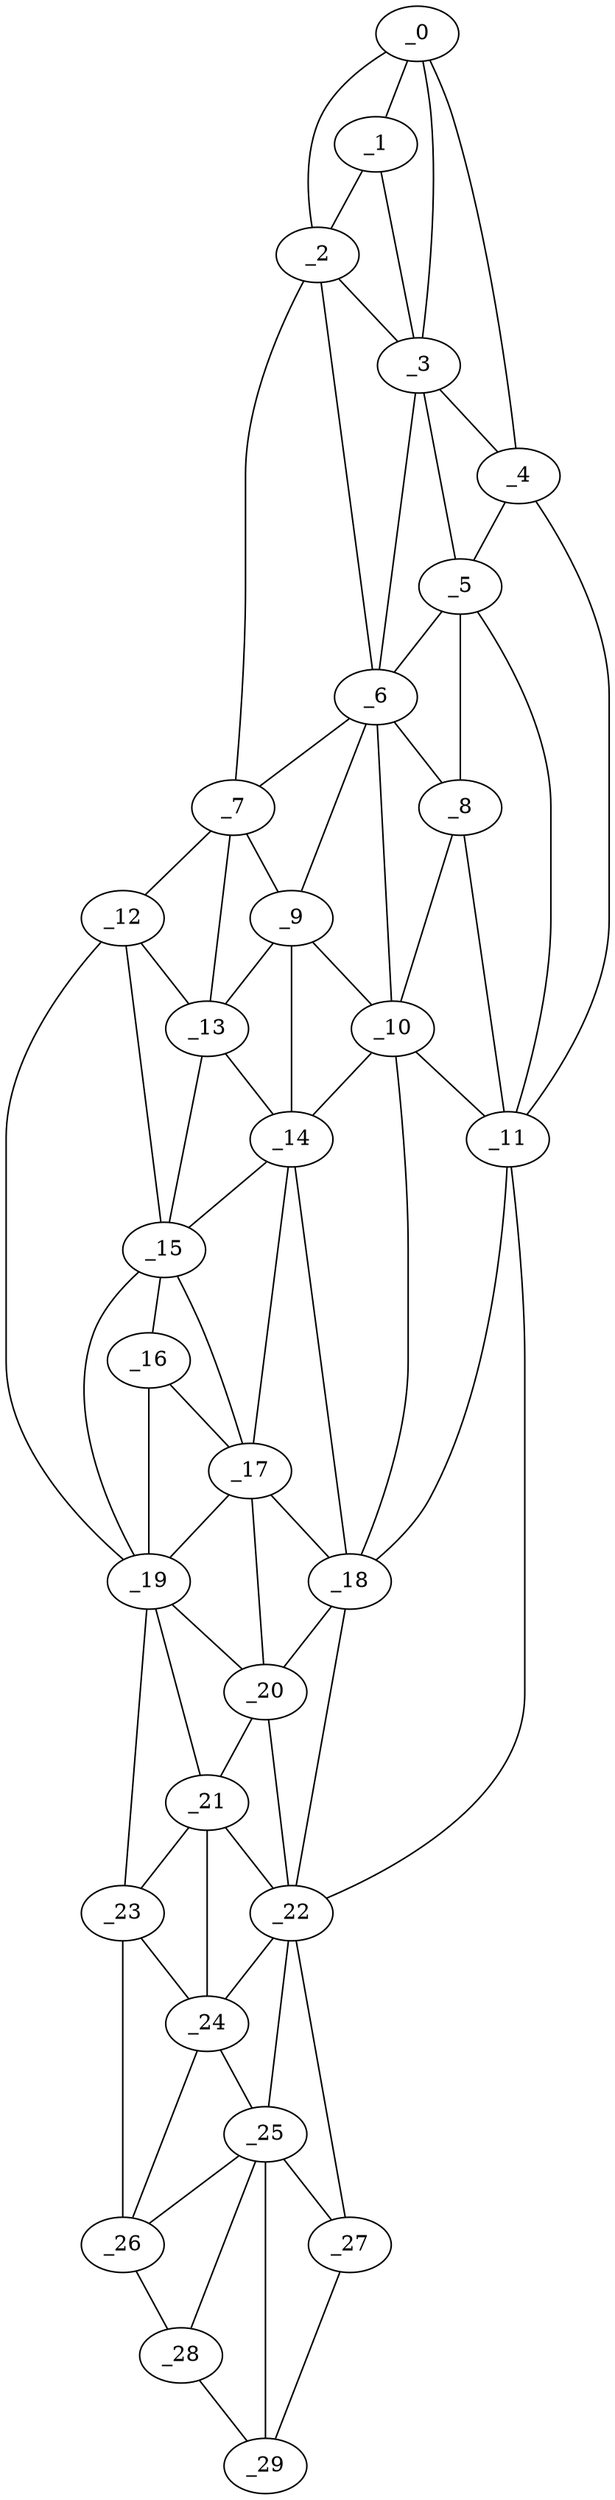 graph "obj15__330.gxl" {
	_0	 [x=6,
		y=71];
	_1	 [x=18,
		y=67];
	_0 -- _1	 [valence=1];
	_2	 [x=24,
		y=58];
	_0 -- _2	 [valence=1];
	_3	 [x=26,
		y=71];
	_0 -- _3	 [valence=2];
	_4	 [x=35,
		y=89];
	_0 -- _4	 [valence=1];
	_1 -- _2	 [valence=2];
	_1 -- _3	 [valence=2];
	_2 -- _3	 [valence=1];
	_6	 [x=45,
		y=67];
	_2 -- _6	 [valence=1];
	_7	 [x=48,
		y=49];
	_2 -- _7	 [valence=1];
	_3 -- _4	 [valence=2];
	_5	 [x=40,
		y=79];
	_3 -- _5	 [valence=1];
	_3 -- _6	 [valence=2];
	_4 -- _5	 [valence=2];
	_11	 [x=56,
		y=84];
	_4 -- _11	 [valence=1];
	_5 -- _6	 [valence=2];
	_8	 [x=52,
		y=77];
	_5 -- _8	 [valence=2];
	_5 -- _11	 [valence=2];
	_6 -- _7	 [valence=2];
	_6 -- _8	 [valence=2];
	_9	 [x=55,
		y=64];
	_6 -- _9	 [valence=2];
	_10	 [x=55,
		y=76];
	_6 -- _10	 [valence=2];
	_7 -- _9	 [valence=2];
	_12	 [x=57,
		y=46];
	_7 -- _12	 [valence=1];
	_13	 [x=57,
		y=56];
	_7 -- _13	 [valence=1];
	_8 -- _10	 [valence=2];
	_8 -- _11	 [valence=2];
	_9 -- _10	 [valence=1];
	_9 -- _13	 [valence=2];
	_14	 [x=62,
		y=61];
	_9 -- _14	 [valence=2];
	_10 -- _11	 [valence=2];
	_10 -- _14	 [valence=2];
	_18	 [x=81,
		y=68];
	_10 -- _18	 [valence=1];
	_11 -- _18	 [valence=2];
	_22	 [x=99,
		y=73];
	_11 -- _22	 [valence=1];
	_12 -- _13	 [valence=2];
	_15	 [x=63,
		y=45];
	_12 -- _15	 [valence=2];
	_19	 [x=83,
		y=39];
	_12 -- _19	 [valence=1];
	_13 -- _14	 [valence=2];
	_13 -- _15	 [valence=2];
	_14 -- _15	 [valence=2];
	_17	 [x=74,
		y=56];
	_14 -- _17	 [valence=1];
	_14 -- _18	 [valence=1];
	_16	 [x=72,
		y=45];
	_15 -- _16	 [valence=2];
	_15 -- _17	 [valence=2];
	_15 -- _19	 [valence=2];
	_16 -- _17	 [valence=1];
	_16 -- _19	 [valence=2];
	_17 -- _18	 [valence=2];
	_17 -- _19	 [valence=2];
	_20	 [x=89,
		y=65];
	_17 -- _20	 [valence=2];
	_18 -- _20	 [valence=2];
	_18 -- _22	 [valence=2];
	_19 -- _20	 [valence=2];
	_21	 [x=96,
		y=62];
	_19 -- _21	 [valence=2];
	_23	 [x=102,
		y=39];
	_19 -- _23	 [valence=1];
	_20 -- _21	 [valence=2];
	_20 -- _22	 [valence=1];
	_21 -- _22	 [valence=2];
	_21 -- _23	 [valence=1];
	_24	 [x=103,
		y=62];
	_21 -- _24	 [valence=2];
	_22 -- _24	 [valence=1];
	_25	 [x=117,
		y=61];
	_22 -- _25	 [valence=1];
	_27	 [x=120,
		y=63];
	_22 -- _27	 [valence=1];
	_23 -- _24	 [valence=2];
	_26	 [x=118,
		y=46];
	_23 -- _26	 [valence=1];
	_24 -- _25	 [valence=2];
	_24 -- _26	 [valence=2];
	_25 -- _26	 [valence=1];
	_25 -- _27	 [valence=2];
	_28	 [x=122,
		y=50];
	_25 -- _28	 [valence=2];
	_29	 [x=125,
		y=59];
	_25 -- _29	 [valence=2];
	_26 -- _28	 [valence=1];
	_27 -- _29	 [valence=1];
	_28 -- _29	 [valence=1];
}
